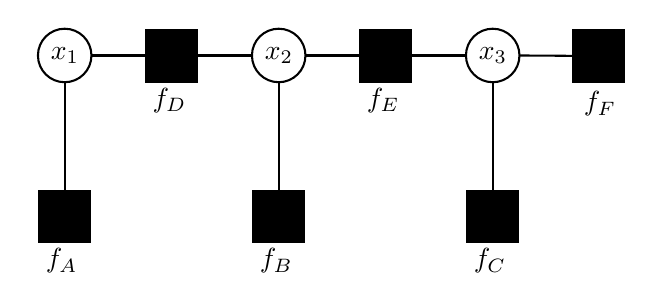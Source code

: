 

\tikzset{every picture/.style={line width=0.75pt}} %set default line width to 0.75pt        

\begin{tikzpicture}[x=0.75pt,y=0.75pt,yscale=-1,xscale=1]
%uncomment if require: \path (0,288); %set diagram left start at 0, and has height of 288

%Shape: Square [id:dp542094098374186] 
\draw  [fill={rgb, 255:red, 0; green, 0; blue, 0 }  ,fill opacity=1 ] (86.34,228.71) -- (110.92,228.71) -- (110.92,253.29) -- (86.34,253.29) -- cycle ;
%Shape: Rectangle [id:dp9431678202688636] 
\draw  [fill={rgb, 255:red, 0; green, 0; blue, 0 }  ,fill opacity=1 ] (189.45,228.71) -- (214.03,228.71) -- (214.03,253.29) -- (189.45,253.29) -- cycle ;
%Shape: Rectangle [id:dp5515594438313509] 
\draw  [fill={rgb, 255:red, 0; green, 0; blue, 0 }  ,fill opacity=1 ] (292.57,228.71) -- (317.14,228.71) -- (317.14,253.29) -- (292.57,253.29) -- cycle ;
%Shape: Rectangle [id:dp19402149967725735] 
\draw  [fill={rgb, 255:red, 0; green, 0; blue, 0 }  ,fill opacity=1 ] (137.9,151.38) -- (162.47,151.38) -- (162.47,175.96) -- (137.9,175.96) -- cycle ;
%Shape: Rectangle [id:dp9723919948872586] 
\draw  [fill={rgb, 255:red, 0; green, 0; blue, 0 }  ,fill opacity=1 ] (241.01,151.38) -- (265.59,151.38) -- (265.59,175.96) -- (241.01,175.96) -- cycle ;
%Shape: Circle [id:dp9001944284946917] 
\draw   (86,163.41) .. controls (86,156.29) and (91.77,150.52) .. (98.89,150.52) .. controls (106.01,150.52) and (111.78,156.29) .. (111.78,163.41) .. controls (111.78,170.53) and (106.01,176.3) .. (98.89,176.3) .. controls (91.77,176.3) and (86,170.53) .. (86,163.41) -- cycle ;
%Shape: Ellipse [id:dp029985916423680425] 
\draw   (189.11,163.41) .. controls (189.11,156.29) and (194.88,150.52) .. (202,150.52) .. controls (209.12,150.52) and (214.89,156.29) .. (214.89,163.41) .. controls (214.89,170.53) and (209.12,176.3) .. (202,176.3) .. controls (194.88,176.3) and (189.11,170.53) .. (189.11,163.41) -- cycle ;
%Shape: Ellipse [id:dp8505763078012687] 
\draw   (292.22,163.41) .. controls (292.22,156.29) and (297.99,150.52) .. (305.11,150.52) .. controls (312.23,150.52) and (318,156.29) .. (318,163.41) .. controls (318,170.53) and (312.23,176.3) .. (305.11,176.3) .. controls (297.99,176.3) and (292.22,170.53) .. (292.22,163.41) -- cycle ;
%Straight Lines [id:da5591298719832298] 
\draw    (202,176.3) -- (202,236.1) ;
%Straight Lines [id:da8657801799701208] 
\draw    (305.11,176.3) -- (305.11,236.1) ;
%Straight Lines [id:da7323179142438296] 
\draw    (98.89,176.3) -- (98.89,236.1) ;
%Straight Lines [id:da2650402956705291] 
\draw    (141.85,163.41) -- (111.78,163.41) ;
%Straight Lines [id:da6929917679064295] 
\draw    (189.11,163.41) -- (159.04,163.41) ;
%Straight Lines [id:da7044874759875848] 
\draw    (244.96,163.41) -- (214.89,163.41) ;
%Straight Lines [id:da30371490539779855] 
\draw    (292.22,163.41) -- (262.15,163.41) ;
%Shape: Rectangle [id:dp26239558807935515] 
\draw  [fill={rgb, 255:red, 0; green, 0; blue, 0 }  ,fill opacity=1 ] (343.59,151.38) -- (368.16,151.38) -- (368.16,175.96) -- (343.59,175.96) -- cycle ;
%Straight Lines [id:da46629291479421253] 
\draw    (355.87,163.67) -- (318,163.41) ;


% Text Node
\draw (90.75,157.95) node [anchor=north west][inner sep=0.75pt]    {$x_{1}$};
% Text Node
\draw (193.86,157.95) node [anchor=north west][inner sep=0.75pt]    {$x_{2}$};
% Text Node
\draw (296.97,157.95) node [anchor=north west][inner sep=0.75pt]    {$x_{3}$};
% Text Node
\draw (88.3,255) node [anchor=north west][inner sep=0.75pt]    {$f_{A}$};
% Text Node
\draw (191.48,255) node [anchor=north west][inner sep=0.75pt]    {$f_{B}$};
% Text Node
\draw (294.53,255) node [anchor=north west][inner sep=0.75pt]    {$f_{C}$};
% Text Node
\draw (243.04,177.67) node [anchor=north west][inner sep=0.75pt]    {$f_{E}$};
% Text Node
\draw (139.79,177.67) node [anchor=north west][inner sep=0.75pt]    {$f_{D}$};
% Text Node
\draw (347.59,179.36) node [anchor=north west][inner sep=0.75pt]    {$f_{F}$};


\end{tikzpicture}
